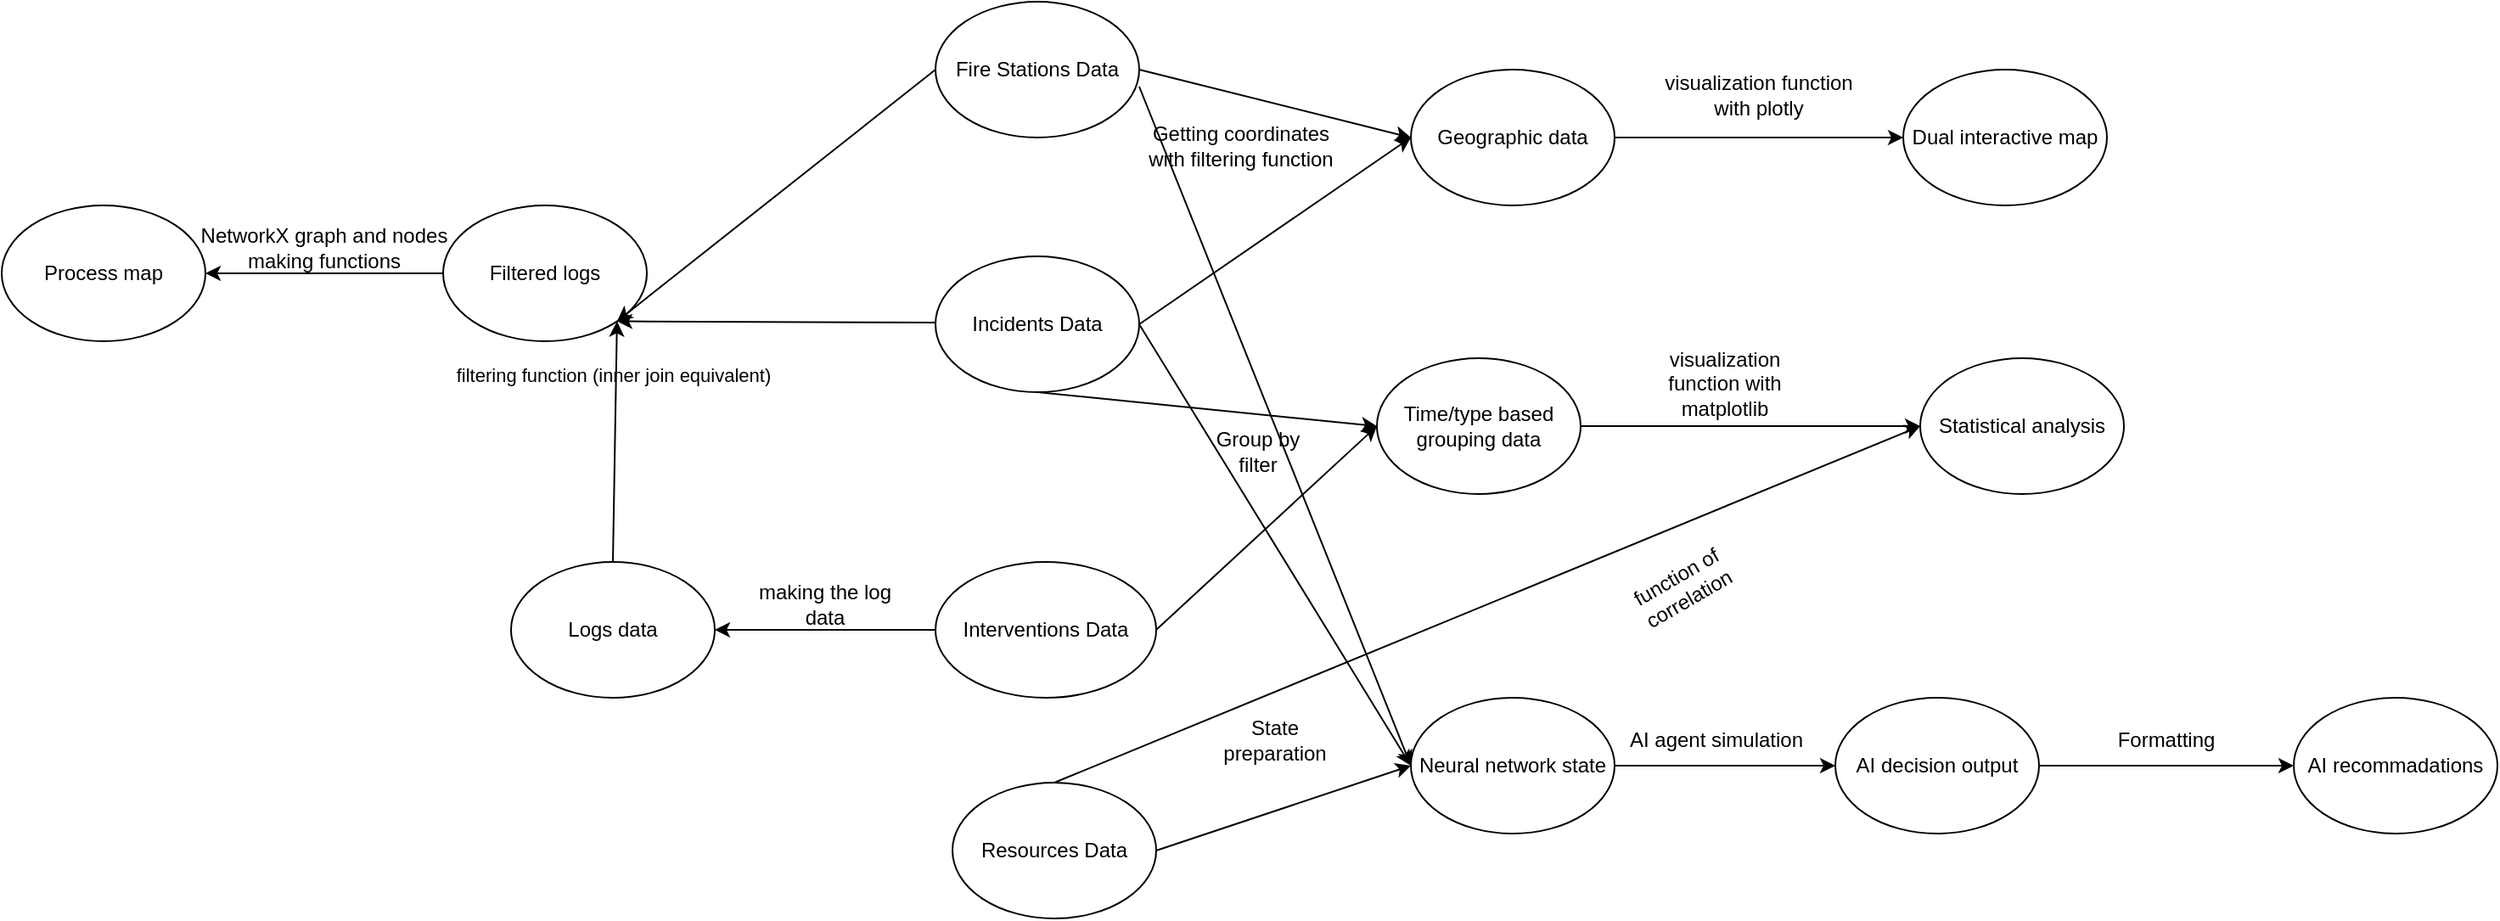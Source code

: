 <mxfile version="28.1.0">
  <diagram name="Page-1" id="X7AzfA4wIZV-vqYYRO6z">
    <mxGraphModel dx="1736" dy="407" grid="1" gridSize="10" guides="1" tooltips="1" connect="1" arrows="1" fold="1" page="1" pageScale="1" pageWidth="827" pageHeight="1169" math="0" shadow="0">
      <root>
        <mxCell id="0" />
        <mxCell id="1" parent="0" />
        <mxCell id="G1VGon6zfuEhIeLQpvhc-1" value="Resources Data" style="ellipse;whiteSpace=wrap;html=1;" parent="1" vertex="1">
          <mxGeometry x="50" y="530" width="120" height="80" as="geometry" />
        </mxCell>
        <mxCell id="G1VGon6zfuEhIeLQpvhc-2" value="Fire Stations Data" style="ellipse;whiteSpace=wrap;html=1;" parent="1" vertex="1">
          <mxGeometry x="40" y="70" width="120" height="80" as="geometry" />
        </mxCell>
        <mxCell id="G1VGon6zfuEhIeLQpvhc-4" value="Incidents Data" style="ellipse;whiteSpace=wrap;html=1;" parent="1" vertex="1">
          <mxGeometry x="40" y="220" width="120" height="80" as="geometry" />
        </mxCell>
        <mxCell id="G1VGon6zfuEhIeLQpvhc-5" value="Interventions Data" style="ellipse;whiteSpace=wrap;html=1;" parent="1" vertex="1">
          <mxGeometry x="40" y="400" width="130" height="80" as="geometry" />
        </mxCell>
        <mxCell id="G1VGon6zfuEhIeLQpvhc-6" value="" style="endArrow=classic;html=1;rounded=0;exitX=1;exitY=0.5;exitDx=0;exitDy=0;entryX=0;entryY=0.5;entryDx=0;entryDy=0;" parent="1" source="G1VGon6zfuEhIeLQpvhc-4" target="G1VGon6zfuEhIeLQpvhc-12" edge="1">
          <mxGeometry width="50" height="50" relative="1" as="geometry">
            <mxPoint x="390" y="370" as="sourcePoint" />
            <mxPoint x="330" y="180" as="targetPoint" />
          </mxGeometry>
        </mxCell>
        <mxCell id="G1VGon6zfuEhIeLQpvhc-7" value="" style="endArrow=classic;html=1;rounded=0;exitX=1;exitY=0.5;exitDx=0;exitDy=0;entryX=0;entryY=0.5;entryDx=0;entryDy=0;" parent="1" source="G1VGon6zfuEhIeLQpvhc-2" target="G1VGon6zfuEhIeLQpvhc-12" edge="1">
          <mxGeometry width="50" height="50" relative="1" as="geometry">
            <mxPoint x="390" y="370" as="sourcePoint" />
            <mxPoint x="330" y="180" as="targetPoint" />
          </mxGeometry>
        </mxCell>
        <mxCell id="G1VGon6zfuEhIeLQpvhc-8" value="" style="endArrow=classic;html=1;rounded=0;exitX=0.5;exitY=1;exitDx=0;exitDy=0;entryX=0;entryY=0.5;entryDx=0;entryDy=0;" parent="1" source="G1VGon6zfuEhIeLQpvhc-4" target="G1VGon6zfuEhIeLQpvhc-16" edge="1">
          <mxGeometry width="50" height="50" relative="1" as="geometry">
            <mxPoint x="390" y="370" as="sourcePoint" />
            <mxPoint x="350" y="430" as="targetPoint" />
          </mxGeometry>
        </mxCell>
        <mxCell id="G1VGon6zfuEhIeLQpvhc-9" value="" style="endArrow=classic;html=1;rounded=0;exitX=1;exitY=0.5;exitDx=0;exitDy=0;entryX=0;entryY=0.5;entryDx=0;entryDy=0;" parent="1" source="G1VGon6zfuEhIeLQpvhc-5" target="G1VGon6zfuEhIeLQpvhc-16" edge="1">
          <mxGeometry width="50" height="50" relative="1" as="geometry">
            <mxPoint x="390" y="370" as="sourcePoint" />
            <mxPoint x="350" y="430" as="targetPoint" />
          </mxGeometry>
        </mxCell>
        <mxCell id="G1VGon6zfuEhIeLQpvhc-10" value="Getting coordinates&lt;div&gt;with filtering function&lt;/div&gt;" style="text;html=1;align=center;verticalAlign=middle;whiteSpace=wrap;rounded=0;" parent="1" vertex="1">
          <mxGeometry x="160" y="140" width="120" height="30" as="geometry" />
        </mxCell>
        <mxCell id="G1VGon6zfuEhIeLQpvhc-12" value="Geographic data" style="ellipse;whiteSpace=wrap;html=1;" parent="1" vertex="1">
          <mxGeometry x="320" y="110" width="120" height="80" as="geometry" />
        </mxCell>
        <mxCell id="G1VGon6zfuEhIeLQpvhc-13" value="" style="endArrow=classic;html=1;rounded=0;exitX=1;exitY=0.5;exitDx=0;exitDy=0;entryX=0;entryY=0.5;entryDx=0;entryDy=0;" parent="1" source="G1VGon6zfuEhIeLQpvhc-12" target="G1VGon6zfuEhIeLQpvhc-14" edge="1">
          <mxGeometry width="50" height="50" relative="1" as="geometry">
            <mxPoint x="390" y="370" as="sourcePoint" />
            <mxPoint x="610" y="150" as="targetPoint" />
          </mxGeometry>
        </mxCell>
        <mxCell id="G1VGon6zfuEhIeLQpvhc-14" value="Dual interactive map" style="ellipse;whiteSpace=wrap;html=1;" parent="1" vertex="1">
          <mxGeometry x="610" y="110" width="120" height="80" as="geometry" />
        </mxCell>
        <mxCell id="G1VGon6zfuEhIeLQpvhc-15" value="visualization function with plotly" style="text;html=1;align=center;verticalAlign=middle;whiteSpace=wrap;rounded=0;" parent="1" vertex="1">
          <mxGeometry x="460" y="110" width="130" height="30" as="geometry" />
        </mxCell>
        <mxCell id="G1VGon6zfuEhIeLQpvhc-16" value="Time/type based grouping data" style="ellipse;whiteSpace=wrap;html=1;" parent="1" vertex="1">
          <mxGeometry x="300" y="280" width="120" height="80" as="geometry" />
        </mxCell>
        <mxCell id="G1VGon6zfuEhIeLQpvhc-17" value="" style="endArrow=classic;html=1;rounded=0;exitX=1;exitY=0.5;exitDx=0;exitDy=0;entryX=0;entryY=0.5;entryDx=0;entryDy=0;" parent="1" source="G1VGon6zfuEhIeLQpvhc-16" target="G1VGon6zfuEhIeLQpvhc-18" edge="1">
          <mxGeometry width="50" height="50" relative="1" as="geometry">
            <mxPoint x="390" y="370" as="sourcePoint" />
            <mxPoint x="640" y="320" as="targetPoint" />
          </mxGeometry>
        </mxCell>
        <mxCell id="G1VGon6zfuEhIeLQpvhc-18" value="Statistical analysis" style="ellipse;whiteSpace=wrap;html=1;" parent="1" vertex="1">
          <mxGeometry x="620" y="280" width="120" height="80" as="geometry" />
        </mxCell>
        <mxCell id="G1VGon6zfuEhIeLQpvhc-20" value="Group by filter" style="text;html=1;align=center;verticalAlign=middle;whiteSpace=wrap;rounded=0;" parent="1" vertex="1">
          <mxGeometry x="200" y="320" width="60" height="30" as="geometry" />
        </mxCell>
        <mxCell id="G1VGon6zfuEhIeLQpvhc-22" value="" style="endArrow=classic;html=1;rounded=0;exitX=1;exitY=0.5;exitDx=0;exitDy=0;entryX=0;entryY=0.5;entryDx=0;entryDy=0;" parent="1" source="G1VGon6zfuEhIeLQpvhc-1" target="G1VGon6zfuEhIeLQpvhc-24" edge="1">
          <mxGeometry width="50" height="50" relative="1" as="geometry">
            <mxPoint x="260" y="580" as="sourcePoint" />
            <mxPoint x="310" y="530" as="targetPoint" />
          </mxGeometry>
        </mxCell>
        <mxCell id="G1VGon6zfuEhIeLQpvhc-23" value="" style="endArrow=classic;html=1;rounded=0;exitX=1;exitY=0.5;exitDx=0;exitDy=0;entryX=0;entryY=0.5;entryDx=0;entryDy=0;" parent="1" source="G1VGon6zfuEhIeLQpvhc-4" target="G1VGon6zfuEhIeLQpvhc-24" edge="1">
          <mxGeometry width="50" height="50" relative="1" as="geometry">
            <mxPoint x="390" y="370" as="sourcePoint" />
            <mxPoint x="380" y="530" as="targetPoint" />
          </mxGeometry>
        </mxCell>
        <mxCell id="G1VGon6zfuEhIeLQpvhc-24" value="Neural network state" style="ellipse;whiteSpace=wrap;html=1;" parent="1" vertex="1">
          <mxGeometry x="320" y="480" width="120" height="80" as="geometry" />
        </mxCell>
        <mxCell id="G1VGon6zfuEhIeLQpvhc-25" value="" style="endArrow=classic;html=1;rounded=0;exitX=1;exitY=0.625;exitDx=0;exitDy=0;exitPerimeter=0;entryX=0;entryY=0.5;entryDx=0;entryDy=0;" parent="1" source="G1VGon6zfuEhIeLQpvhc-2" target="G1VGon6zfuEhIeLQpvhc-24" edge="1">
          <mxGeometry width="50" height="50" relative="1" as="geometry">
            <mxPoint x="390" y="370" as="sourcePoint" />
            <mxPoint x="440" y="320" as="targetPoint" />
          </mxGeometry>
        </mxCell>
        <mxCell id="G1VGon6zfuEhIeLQpvhc-26" value="AI decision output" style="ellipse;whiteSpace=wrap;html=1;" parent="1" vertex="1">
          <mxGeometry x="570" y="480" width="120" height="80" as="geometry" />
        </mxCell>
        <mxCell id="G1VGon6zfuEhIeLQpvhc-27" value="" style="endArrow=classic;html=1;rounded=0;exitX=1;exitY=0.5;exitDx=0;exitDy=0;entryX=0;entryY=0.5;entryDx=0;entryDy=0;" parent="1" source="G1VGon6zfuEhIeLQpvhc-24" target="G1VGon6zfuEhIeLQpvhc-26" edge="1">
          <mxGeometry width="50" height="50" relative="1" as="geometry">
            <mxPoint x="390" y="370" as="sourcePoint" />
            <mxPoint x="440" y="320" as="targetPoint" />
          </mxGeometry>
        </mxCell>
        <mxCell id="G1VGon6zfuEhIeLQpvhc-28" value="AI recommadations" style="ellipse;whiteSpace=wrap;html=1;" parent="1" vertex="1">
          <mxGeometry x="840" y="480" width="120" height="80" as="geometry" />
        </mxCell>
        <mxCell id="G1VGon6zfuEhIeLQpvhc-29" value="" style="endArrow=classic;html=1;rounded=0;exitX=1;exitY=0.5;exitDx=0;exitDy=0;entryX=0;entryY=0.5;entryDx=0;entryDy=0;" parent="1" source="G1VGon6zfuEhIeLQpvhc-26" target="G1VGon6zfuEhIeLQpvhc-28" edge="1">
          <mxGeometry width="50" height="50" relative="1" as="geometry">
            <mxPoint x="390" y="370" as="sourcePoint" />
            <mxPoint x="440" y="320" as="targetPoint" />
          </mxGeometry>
        </mxCell>
        <mxCell id="G1VGon6zfuEhIeLQpvhc-30" value="Formatting" style="text;html=1;align=center;verticalAlign=middle;whiteSpace=wrap;rounded=0;" parent="1" vertex="1">
          <mxGeometry x="720" y="490" width="90" height="30" as="geometry" />
        </mxCell>
        <mxCell id="G1VGon6zfuEhIeLQpvhc-31" value="AI agent simulation" style="text;html=1;align=center;verticalAlign=middle;whiteSpace=wrap;rounded=0;" parent="1" vertex="1">
          <mxGeometry x="440" y="490" width="120" height="30" as="geometry" />
        </mxCell>
        <mxCell id="G1VGon6zfuEhIeLQpvhc-32" value="State preparation" style="text;html=1;align=center;verticalAlign=middle;whiteSpace=wrap;rounded=0;" parent="1" vertex="1">
          <mxGeometry x="210" y="490" width="60" height="30" as="geometry" />
        </mxCell>
        <mxCell id="G1VGon6zfuEhIeLQpvhc-33" value="visualization function with matplotlib" style="text;html=1;align=center;verticalAlign=middle;whiteSpace=wrap;rounded=0;" parent="1" vertex="1">
          <mxGeometry x="450" y="280" width="110" height="30" as="geometry" />
        </mxCell>
        <mxCell id="G1VGon6zfuEhIeLQpvhc-34" value="" style="endArrow=classic;html=1;rounded=0;exitX=0.5;exitY=0;exitDx=0;exitDy=0;entryX=0;entryY=0.5;entryDx=0;entryDy=0;" parent="1" source="G1VGon6zfuEhIeLQpvhc-1" target="G1VGon6zfuEhIeLQpvhc-18" edge="1">
          <mxGeometry width="50" height="50" relative="1" as="geometry">
            <mxPoint x="390" y="370" as="sourcePoint" />
            <mxPoint x="440" y="320" as="targetPoint" />
          </mxGeometry>
        </mxCell>
        <mxCell id="G1VGon6zfuEhIeLQpvhc-35" value="function of correlation" style="text;html=1;align=center;verticalAlign=middle;whiteSpace=wrap;rounded=0;rotation=-30;" parent="1" vertex="1">
          <mxGeometry x="450" y="400" width="60" height="30" as="geometry" />
        </mxCell>
        <mxCell id="NqHnQd57ZcdhSWcJ2qVG-1" value="Logs data" style="ellipse;whiteSpace=wrap;html=1;" vertex="1" parent="1">
          <mxGeometry x="-210" y="400" width="120" height="80" as="geometry" />
        </mxCell>
        <mxCell id="NqHnQd57ZcdhSWcJ2qVG-3" value="" style="endArrow=classic;html=1;rounded=0;exitX=0;exitY=0.5;exitDx=0;exitDy=0;entryX=1;entryY=0.5;entryDx=0;entryDy=0;" edge="1" parent="1" source="G1VGon6zfuEhIeLQpvhc-5" target="NqHnQd57ZcdhSWcJ2qVG-1">
          <mxGeometry width="50" height="50" relative="1" as="geometry">
            <mxPoint x="-550" y="480" as="sourcePoint" />
            <mxPoint x="-50" y="440" as="targetPoint" />
          </mxGeometry>
        </mxCell>
        <mxCell id="NqHnQd57ZcdhSWcJ2qVG-4" value="making the log data" style="text;html=1;align=center;verticalAlign=middle;whiteSpace=wrap;rounded=0;" vertex="1" parent="1">
          <mxGeometry x="-70" y="410" width="90" height="30" as="geometry" />
        </mxCell>
        <mxCell id="NqHnQd57ZcdhSWcJ2qVG-5" value="Filtered logs" style="ellipse;whiteSpace=wrap;html=1;" vertex="1" parent="1">
          <mxGeometry x="-250" y="190" width="120" height="80" as="geometry" />
        </mxCell>
        <mxCell id="NqHnQd57ZcdhSWcJ2qVG-6" value="" style="endArrow=classic;html=1;rounded=0;entryX=1;entryY=1;entryDx=0;entryDy=0;" edge="1" parent="1" target="NqHnQd57ZcdhSWcJ2qVG-5">
          <mxGeometry width="50" height="50" relative="1" as="geometry">
            <mxPoint x="40" y="259" as="sourcePoint" />
            <mxPoint x="-147.574" y="259.144" as="targetPoint" />
          </mxGeometry>
        </mxCell>
        <mxCell id="NqHnQd57ZcdhSWcJ2qVG-9" value="filtering function (inner join equivalent)" style="edgeLabel;html=1;align=center;verticalAlign=middle;resizable=0;points=[];" vertex="1" connectable="0" parent="NqHnQd57ZcdhSWcJ2qVG-6">
          <mxGeometry x="-0.277" y="1" relative="1" as="geometry">
            <mxPoint x="-122" y="30" as="offset" />
          </mxGeometry>
        </mxCell>
        <mxCell id="NqHnQd57ZcdhSWcJ2qVG-8" value="" style="endArrow=classic;html=1;rounded=0;exitX=0.5;exitY=0;exitDx=0;exitDy=0;entryX=1;entryY=1;entryDx=0;entryDy=0;" edge="1" parent="1" source="NqHnQd57ZcdhSWcJ2qVG-1" target="NqHnQd57ZcdhSWcJ2qVG-5">
          <mxGeometry width="50" height="50" relative="1" as="geometry">
            <mxPoint x="-60" y="420" as="sourcePoint" />
            <mxPoint x="-160" y="250" as="targetPoint" />
          </mxGeometry>
        </mxCell>
        <mxCell id="NqHnQd57ZcdhSWcJ2qVG-10" value="" style="endArrow=classic;html=1;rounded=0;exitX=0;exitY=0.5;exitDx=0;exitDy=0;entryX=1;entryY=1;entryDx=0;entryDy=0;" edge="1" parent="1" source="G1VGon6zfuEhIeLQpvhc-2" target="NqHnQd57ZcdhSWcJ2qVG-5">
          <mxGeometry width="50" height="50" relative="1" as="geometry">
            <mxPoint x="-60" y="420" as="sourcePoint" />
            <mxPoint x="-10" y="370" as="targetPoint" />
          </mxGeometry>
        </mxCell>
        <mxCell id="NqHnQd57ZcdhSWcJ2qVG-11" value="" style="endArrow=classic;html=1;rounded=0;exitX=0;exitY=0.5;exitDx=0;exitDy=0;entryX=1;entryY=0.5;entryDx=0;entryDy=0;" edge="1" parent="1" source="NqHnQd57ZcdhSWcJ2qVG-5" target="NqHnQd57ZcdhSWcJ2qVG-12">
          <mxGeometry width="50" height="50" relative="1" as="geometry">
            <mxPoint x="-40" y="270" as="sourcePoint" />
            <mxPoint x="-390" y="230" as="targetPoint" />
          </mxGeometry>
        </mxCell>
        <mxCell id="NqHnQd57ZcdhSWcJ2qVG-12" value="Process map" style="ellipse;whiteSpace=wrap;html=1;" vertex="1" parent="1">
          <mxGeometry x="-510" y="190" width="120" height="80" as="geometry" />
        </mxCell>
        <mxCell id="NqHnQd57ZcdhSWcJ2qVG-13" value="NetworkX graph and nodes making functions" style="text;html=1;align=center;verticalAlign=middle;whiteSpace=wrap;rounded=0;" vertex="1" parent="1">
          <mxGeometry x="-400" y="200" width="160" height="30" as="geometry" />
        </mxCell>
      </root>
    </mxGraphModel>
  </diagram>
</mxfile>
